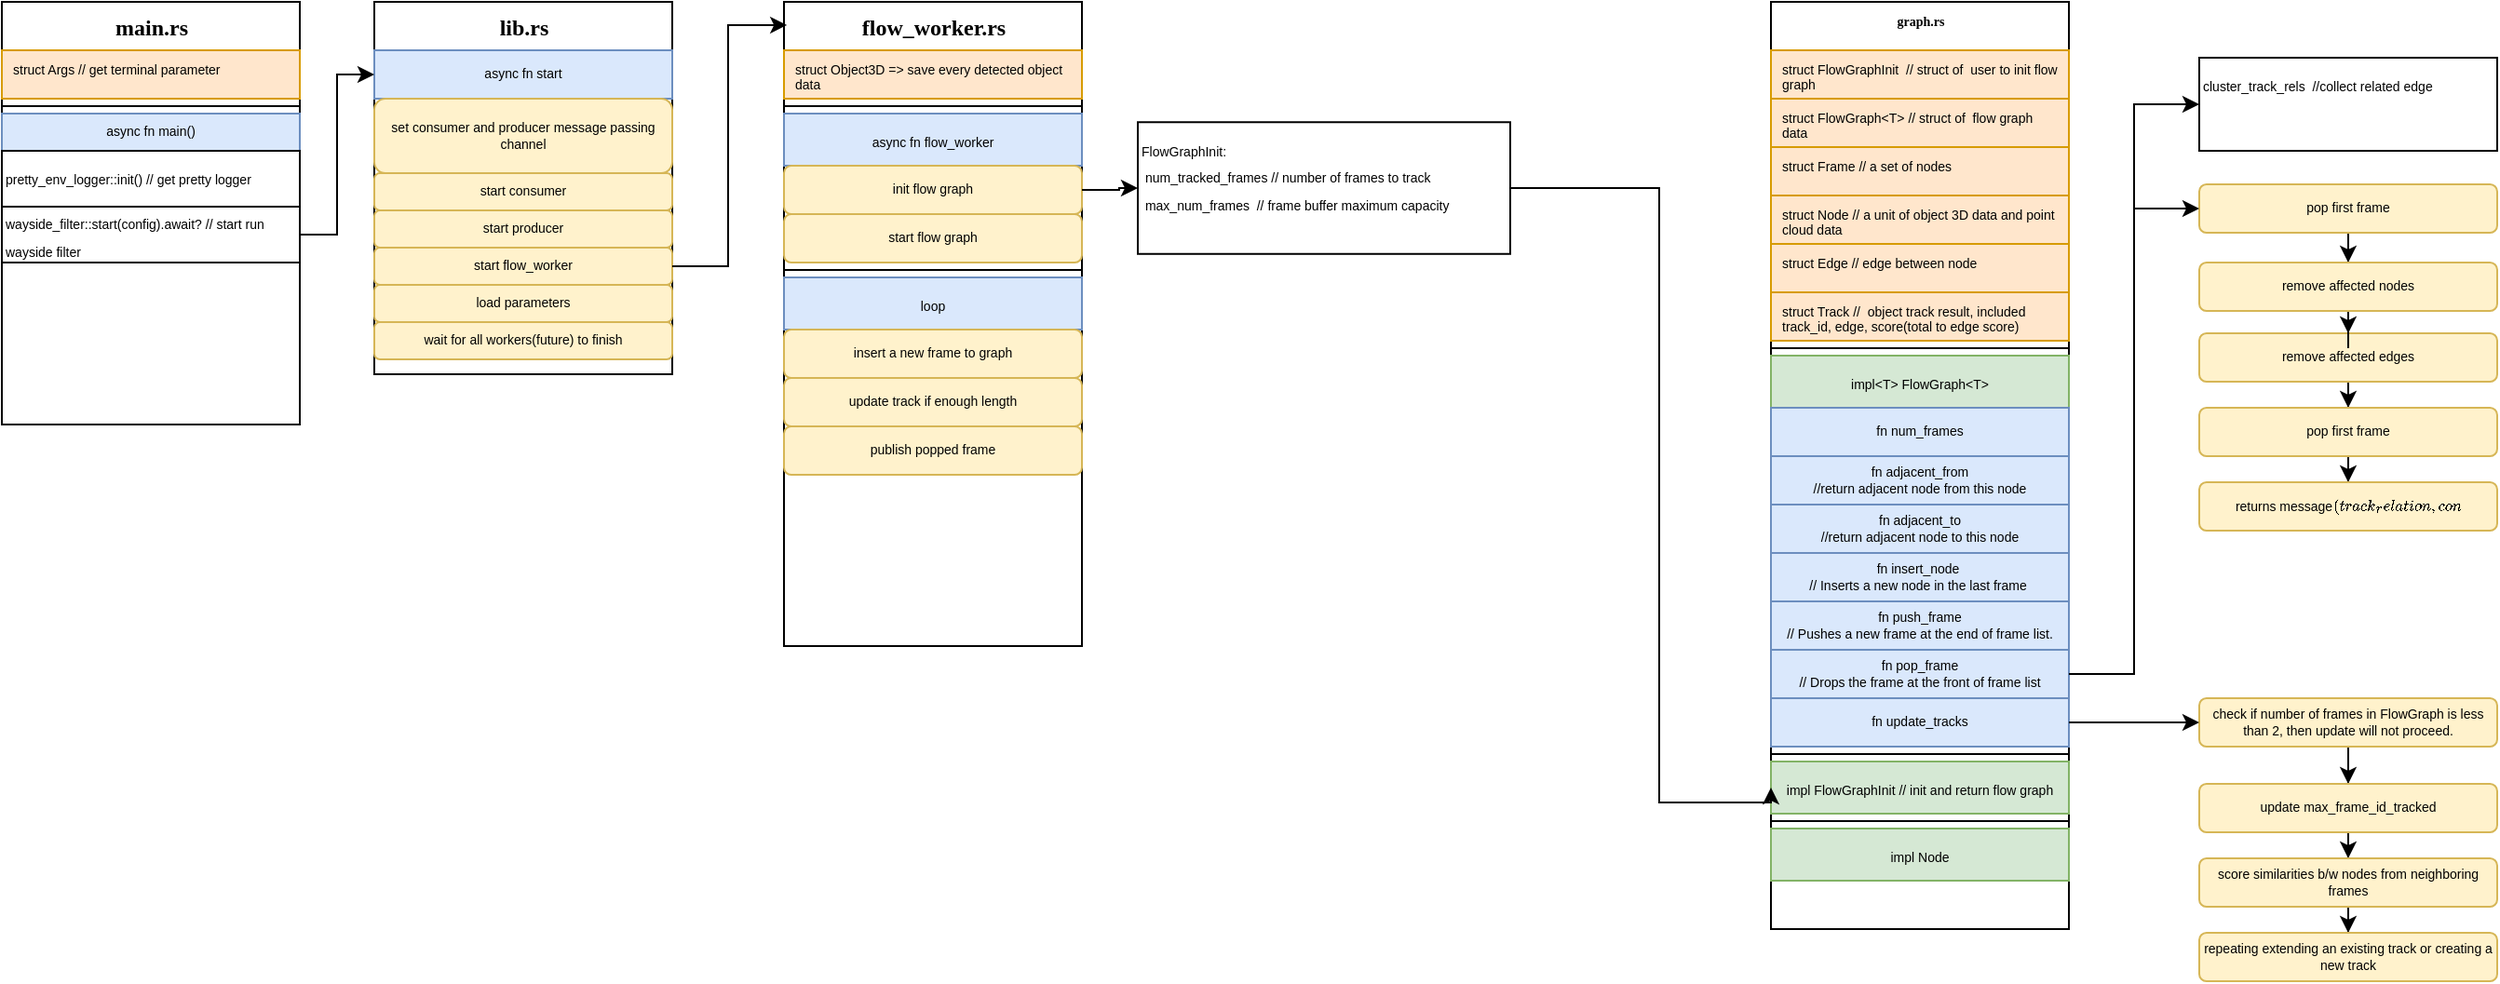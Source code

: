 <mxfile version="15.0.3" type="github">
  <diagram name="Page-1" id="9f46799a-70d6-7492-0946-bef42562c5a5">
    <mxGraphModel dx="736" dy="386" grid="1" gridSize="10" guides="1" tooltips="1" connect="1" arrows="1" fold="1" page="1" pageScale="1" pageWidth="1100" pageHeight="850" background="none" math="0" shadow="0">
      <root>
        <mxCell id="0" />
        <mxCell id="1" parent="0" />
        <mxCell id="78961159f06e98e8-17" value="&lt;font style=&quot;font-size: 12px&quot;&gt;main.rs&lt;/font&gt;" style="swimlane;html=1;fontStyle=1;align=center;verticalAlign=top;childLayout=stackLayout;horizontal=1;startSize=26;horizontalStack=0;resizeParent=1;resizeLast=0;collapsible=1;marginBottom=0;swimlaneFillColor=#ffffff;rounded=0;shadow=0;comic=0;labelBackgroundColor=none;strokeWidth=1;fillColor=none;fontFamily=Verdana;fontSize=7;" parent="1" vertex="1">
          <mxGeometry x="30" y="30" width="160" height="227" as="geometry" />
        </mxCell>
        <mxCell id="78961159f06e98e8-21" value="struct Args // get terminal parameter&amp;nbsp;" style="text;html=1;strokeColor=#d79b00;fillColor=#ffe6cc;align=left;verticalAlign=top;spacingLeft=4;spacingRight=4;whiteSpace=wrap;overflow=hidden;rotatable=0;points=[[0,0.5],[1,0.5]];portConstraint=eastwest;fontSize=7;" parent="78961159f06e98e8-17" vertex="1">
          <mxGeometry y="26" width="160" height="26" as="geometry" />
        </mxCell>
        <mxCell id="3UPYBKitPrsgGl5lzxsW-34" value="" style="line;html=1;strokeWidth=1;fillColor=none;align=left;verticalAlign=middle;spacingTop=-1;spacingLeft=3;spacingRight=3;rotatable=0;labelPosition=right;points=[];portConstraint=eastwest;fontSize=7;" parent="78961159f06e98e8-17" vertex="1">
          <mxGeometry y="52" width="160" height="8" as="geometry" />
        </mxCell>
        <mxCell id="3UPYBKitPrsgGl5lzxsW-35" value="async fn main()" style="text;html=1;strokeColor=#6c8ebf;fillColor=#dae8fc;align=center;verticalAlign=middle;spacingLeft=4;spacingRight=4;whiteSpace=wrap;overflow=hidden;rotatable=0;points=[[0,0.5],[1,0.5]];portConstraint=eastwest;fontSize=7;" parent="78961159f06e98e8-17" vertex="1">
          <mxGeometry y="60" width="160" height="20" as="geometry" />
        </mxCell>
        <mxCell id="29-Z4qrgR_D6u8nwP7Dn-55" value="&lt;font style=&quot;font-size: 7px&quot;&gt;pretty_env_logger::init() // get pretty logge&lt;/font&gt;&lt;span style=&quot;font-size: 7px&quot;&gt;r&lt;/span&gt;&lt;span style=&quot;font-family: &amp;#34;helvetica&amp;#34; ; font-size: 7px&quot;&gt;&lt;br&gt;&lt;/span&gt;" style="rounded=0;whiteSpace=wrap;html=1;align=left;verticalAlign=top;" parent="78961159f06e98e8-17" vertex="1">
          <mxGeometry y="80" width="160" height="30" as="geometry" />
        </mxCell>
        <mxCell id="29-Z4qrgR_D6u8nwP7Dn-56" value="&lt;span style=&quot;font-size: 7px&quot;&gt;wayside_filter::start(config).await?&amp;nbsp;// start run wayside filter&lt;/span&gt;&lt;span style=&quot;font-family: &amp;#34;helvetica&amp;#34; ; font-size: 7px&quot;&gt;&lt;br&gt;&lt;/span&gt;" style="rounded=0;whiteSpace=wrap;html=1;align=left;verticalAlign=middle;" parent="78961159f06e98e8-17" vertex="1">
          <mxGeometry y="110" width="160" height="30" as="geometry" />
        </mxCell>
        <mxCell id="3UPYBKitPrsgGl5lzxsW-1" value="&lt;font style=&quot;font-size: 12px&quot;&gt;lib.rs&lt;/font&gt;" style="swimlane;html=1;fontStyle=1;align=center;verticalAlign=top;childLayout=stackLayout;horizontal=1;startSize=26;horizontalStack=0;resizeParent=1;resizeLast=0;collapsible=1;marginBottom=0;swimlaneFillColor=#ffffff;rounded=0;shadow=0;comic=0;labelBackgroundColor=none;strokeWidth=1;fillColor=none;fontFamily=Verdana;fontSize=7;" parent="1" vertex="1">
          <mxGeometry x="230" y="30" width="160" height="200" as="geometry">
            <mxRectangle x="280" y="40" width="60" height="26" as="alternateBounds" />
          </mxGeometry>
        </mxCell>
        <mxCell id="3UPYBKitPrsgGl5lzxsW-37" value="async fn start" style="text;html=1;strokeColor=#6c8ebf;fillColor=#dae8fc;align=center;verticalAlign=middle;spacingLeft=4;spacingRight=4;whiteSpace=wrap;overflow=hidden;rotatable=0;points=[[0,0.5],[1,0.5]];portConstraint=eastwest;fontSize=7;" parent="3UPYBKitPrsgGl5lzxsW-1" vertex="1">
          <mxGeometry y="26" width="160" height="26" as="geometry" />
        </mxCell>
        <mxCell id="3UPYBKitPrsgGl5lzxsW-42" value="set consumer and producer message passing channel" style="rounded=1;whiteSpace=wrap;html=1;shadow=0;fontSize=7;align=center;verticalAlign=middle;fillColor=#fff2cc;strokeColor=#d6b656;" parent="3UPYBKitPrsgGl5lzxsW-1" vertex="1">
          <mxGeometry y="52" width="160" height="40" as="geometry" />
        </mxCell>
        <mxCell id="3UPYBKitPrsgGl5lzxsW-44" value="start consumer" style="rounded=1;whiteSpace=wrap;html=1;shadow=0;fontSize=7;align=center;verticalAlign=middle;fillColor=#fff2cc;strokeColor=#d6b656;" parent="3UPYBKitPrsgGl5lzxsW-1" vertex="1">
          <mxGeometry y="92" width="160" height="20" as="geometry" />
        </mxCell>
        <mxCell id="3UPYBKitPrsgGl5lzxsW-45" value="start producer" style="rounded=1;whiteSpace=wrap;html=1;shadow=0;fontSize=7;align=center;verticalAlign=middle;fillColor=#fff2cc;strokeColor=#d6b656;" parent="3UPYBKitPrsgGl5lzxsW-1" vertex="1">
          <mxGeometry y="112" width="160" height="20" as="geometry" />
        </mxCell>
        <mxCell id="3UPYBKitPrsgGl5lzxsW-48" value="start flow_worker" style="rounded=1;whiteSpace=wrap;html=1;shadow=0;fontSize=7;align=center;verticalAlign=middle;fillColor=#fff2cc;strokeColor=#d6b656;" parent="3UPYBKitPrsgGl5lzxsW-1" vertex="1">
          <mxGeometry y="132" width="160" height="20" as="geometry" />
        </mxCell>
        <mxCell id="3UPYBKitPrsgGl5lzxsW-50" value="load parameters" style="rounded=1;whiteSpace=wrap;html=1;shadow=0;fontSize=7;align=center;verticalAlign=middle;fillColor=#fff2cc;strokeColor=#d6b656;" parent="3UPYBKitPrsgGl5lzxsW-1" vertex="1">
          <mxGeometry y="152" width="160" height="20" as="geometry" />
        </mxCell>
        <mxCell id="3UPYBKitPrsgGl5lzxsW-52" value="wait for all workers(future) to finish" style="rounded=1;whiteSpace=wrap;html=1;shadow=0;fontSize=7;align=center;verticalAlign=middle;fillColor=#fff2cc;strokeColor=#d6b656;" parent="3UPYBKitPrsgGl5lzxsW-1" vertex="1">
          <mxGeometry y="172" width="160" height="20" as="geometry" />
        </mxCell>
        <mxCell id="3UPYBKitPrsgGl5lzxsW-10" value="graph.rs&lt;br style=&quot;font-size: 7px;&quot;&gt;" style="swimlane;html=1;fontStyle=1;align=center;verticalAlign=top;childLayout=stackLayout;horizontal=1;startSize=26;horizontalStack=0;resizeParent=1;resizeLast=0;collapsible=1;marginBottom=0;swimlaneFillColor=#ffffff;rounded=0;shadow=0;comic=0;labelBackgroundColor=none;strokeWidth=1;fillColor=none;fontFamily=Verdana;fontSize=7;" parent="1" vertex="1">
          <mxGeometry x="980" y="30" width="160" height="498" as="geometry" />
        </mxCell>
        <mxCell id="29-Z4qrgR_D6u8nwP7Dn-36" value="struct FlowGraphInit&amp;nbsp; // struct of&amp;nbsp; user to init flow graph" style="text;html=1;strokeColor=#d79b00;fillColor=#ffe6cc;align=left;verticalAlign=top;spacingLeft=4;spacingRight=4;whiteSpace=wrap;overflow=hidden;rotatable=0;points=[[0,0.5],[1,0.5]];portConstraint=eastwest;fontSize=7;" parent="3UPYBKitPrsgGl5lzxsW-10" vertex="1">
          <mxGeometry y="26" width="160" height="26" as="geometry" />
        </mxCell>
        <mxCell id="29-Z4qrgR_D6u8nwP7Dn-35" value="struct FlowGraph&amp;lt;T&amp;gt; // struct of&amp;nbsp; flow graph data" style="text;html=1;strokeColor=#d79b00;fillColor=#ffe6cc;align=left;verticalAlign=top;spacingLeft=4;spacingRight=4;whiteSpace=wrap;overflow=hidden;rotatable=0;points=[[0,0.5],[1,0.5]];portConstraint=eastwest;fontSize=7;" parent="3UPYBKitPrsgGl5lzxsW-10" vertex="1">
          <mxGeometry y="52" width="160" height="26" as="geometry" />
        </mxCell>
        <mxCell id="29-Z4qrgR_D6u8nwP7Dn-37" value="struct Frame // a set of nodes" style="text;html=1;strokeColor=#d79b00;fillColor=#ffe6cc;align=left;verticalAlign=top;spacingLeft=4;spacingRight=4;whiteSpace=wrap;overflow=hidden;rotatable=0;points=[[0,0.5],[1,0.5]];portConstraint=eastwest;fontSize=7;" parent="3UPYBKitPrsgGl5lzxsW-10" vertex="1">
          <mxGeometry y="78" width="160" height="26" as="geometry" />
        </mxCell>
        <mxCell id="29-Z4qrgR_D6u8nwP7Dn-38" value="struct Node // a unit of object 3D data and point cloud data&amp;nbsp;" style="text;html=1;strokeColor=#d79b00;fillColor=#ffe6cc;align=left;verticalAlign=top;spacingLeft=4;spacingRight=4;whiteSpace=wrap;overflow=hidden;rotatable=0;points=[[0,0.5],[1,0.5]];portConstraint=eastwest;fontSize=7;" parent="3UPYBKitPrsgGl5lzxsW-10" vertex="1">
          <mxGeometry y="104" width="160" height="26" as="geometry" />
        </mxCell>
        <mxCell id="29-Z4qrgR_D6u8nwP7Dn-39" value="struct Edge // edge between node" style="text;html=1;strokeColor=#d79b00;fillColor=#ffe6cc;align=left;verticalAlign=top;spacingLeft=4;spacingRight=4;whiteSpace=wrap;overflow=hidden;rotatable=0;points=[[0,0.5],[1,0.5]];portConstraint=eastwest;fontSize=7;" parent="3UPYBKitPrsgGl5lzxsW-10" vertex="1">
          <mxGeometry y="130" width="160" height="26" as="geometry" />
        </mxCell>
        <mxCell id="29-Z4qrgR_D6u8nwP7Dn-40" value="struct Track //&amp;nbsp; object track result, included track_id, edge, score(total to edge score)&lt;br&gt;&amp;nbsp;&amp;nbsp;" style="text;html=1;strokeColor=#d79b00;fillColor=#ffe6cc;align=left;verticalAlign=top;spacingLeft=4;spacingRight=4;whiteSpace=wrap;overflow=hidden;rotatable=0;points=[[0,0.5],[1,0.5]];portConstraint=eastwest;fontSize=7;" parent="3UPYBKitPrsgGl5lzxsW-10" vertex="1">
          <mxGeometry y="156" width="160" height="26" as="geometry" />
        </mxCell>
        <mxCell id="29-Z4qrgR_D6u8nwP7Dn-43" value="" style="line;html=1;strokeWidth=1;fillColor=none;align=left;verticalAlign=middle;spacingTop=-1;spacingLeft=3;spacingRight=3;rotatable=0;labelPosition=right;points=[];portConstraint=eastwest;fontSize=7;" parent="3UPYBKitPrsgGl5lzxsW-10" vertex="1">
          <mxGeometry y="182" width="160" height="8" as="geometry" />
        </mxCell>
        <mxCell id="29-Z4qrgR_D6u8nwP7Dn-41" value="&lt;div style=&quot;text-align: left&quot;&gt;&lt;span style=&quot;font-size: 7px&quot;&gt;impl&amp;lt;T&amp;gt; FlowGraph&amp;lt;T&amp;gt;&lt;/span&gt;&lt;/div&gt;" style="rounded=0;whiteSpace=wrap;html=1;fillColor=#d5e8d4;strokeColor=#82b366;" parent="3UPYBKitPrsgGl5lzxsW-10" vertex="1">
          <mxGeometry y="190" width="160" height="28" as="geometry" />
        </mxCell>
        <mxCell id="29-Z4qrgR_D6u8nwP7Dn-46" value="fn num_frames" style="rounded=1;whiteSpace=wrap;html=1;shadow=0;fontSize=7;align=center;verticalAlign=middle;fillColor=#dae8fc;strokeColor=#6c8ebf;arcSize=0;" parent="3UPYBKitPrsgGl5lzxsW-10" vertex="1">
          <mxGeometry y="218" width="160" height="26" as="geometry" />
        </mxCell>
        <mxCell id="29-Z4qrgR_D6u8nwP7Dn-47" value="fn&amp;nbsp;adjacent_from &lt;br&gt;//return adjacent node from this node" style="rounded=1;whiteSpace=wrap;html=1;shadow=0;fontSize=7;align=center;verticalAlign=middle;fillColor=#dae8fc;strokeColor=#6c8ebf;arcSize=0;" parent="3UPYBKitPrsgGl5lzxsW-10" vertex="1">
          <mxGeometry y="244" width="160" height="26" as="geometry" />
        </mxCell>
        <mxCell id="29-Z4qrgR_D6u8nwP7Dn-48" value="fn&amp;nbsp;adjacent_to &lt;br&gt;//return adjacent node to this node" style="rounded=1;whiteSpace=wrap;html=1;shadow=0;fontSize=7;align=center;verticalAlign=middle;fillColor=#dae8fc;strokeColor=#6c8ebf;arcSize=0;" parent="3UPYBKitPrsgGl5lzxsW-10" vertex="1">
          <mxGeometry y="270" width="160" height="26" as="geometry" />
        </mxCell>
        <mxCell id="29-Z4qrgR_D6u8nwP7Dn-49" value="fn insert_node&amp;nbsp;&lt;br&gt;// Inserts a new node in the last frame&amp;nbsp;" style="rounded=1;whiteSpace=wrap;html=1;shadow=0;fontSize=7;align=center;verticalAlign=middle;fillColor=#dae8fc;strokeColor=#6c8ebf;arcSize=0;" parent="3UPYBKitPrsgGl5lzxsW-10" vertex="1">
          <mxGeometry y="296" width="160" height="26" as="geometry" />
        </mxCell>
        <mxCell id="29-Z4qrgR_D6u8nwP7Dn-50" value="fn push_frame&lt;br&gt;// Pushes a new frame at the end of frame list." style="rounded=1;whiteSpace=wrap;html=1;shadow=0;fontSize=7;align=center;verticalAlign=middle;fillColor=#dae8fc;strokeColor=#6c8ebf;arcSize=0;" parent="3UPYBKitPrsgGl5lzxsW-10" vertex="1">
          <mxGeometry y="322" width="160" height="26" as="geometry" />
        </mxCell>
        <mxCell id="29-Z4qrgR_D6u8nwP7Dn-51" value="fn pop_frame&lt;br&gt;// Drops the frame at the front of frame list" style="rounded=1;whiteSpace=wrap;html=1;shadow=0;fontSize=7;align=center;verticalAlign=middle;fillColor=#dae8fc;strokeColor=#6c8ebf;arcSize=0;" parent="3UPYBKitPrsgGl5lzxsW-10" vertex="1">
          <mxGeometry y="348" width="160" height="26" as="geometry" />
        </mxCell>
        <mxCell id="29-Z4qrgR_D6u8nwP7Dn-52" value="fn update_tracks" style="rounded=1;whiteSpace=wrap;html=1;shadow=0;fontSize=7;align=center;verticalAlign=middle;fillColor=#dae8fc;strokeColor=#6c8ebf;arcSize=0;" parent="3UPYBKitPrsgGl5lzxsW-10" vertex="1">
          <mxGeometry y="374" width="160" height="26" as="geometry" />
        </mxCell>
        <mxCell id="29-Z4qrgR_D6u8nwP7Dn-53" value="" style="line;html=1;strokeWidth=1;fillColor=none;align=left;verticalAlign=middle;spacingTop=-1;spacingLeft=3;spacingRight=3;rotatable=0;labelPosition=right;points=[];portConstraint=eastwest;fontSize=7;" parent="3UPYBKitPrsgGl5lzxsW-10" vertex="1">
          <mxGeometry y="400" width="160" height="8" as="geometry" />
        </mxCell>
        <mxCell id="29-Z4qrgR_D6u8nwP7Dn-28" value="&lt;span style=&quot;font-size: 7px ; text-align: left&quot;&gt;impl FlowGraphInit // init and return flow graph&lt;/span&gt;" style="rounded=0;whiteSpace=wrap;html=1;fillColor=#d5e8d4;strokeColor=#82b366;" parent="3UPYBKitPrsgGl5lzxsW-10" vertex="1">
          <mxGeometry y="408" width="160" height="28" as="geometry" />
        </mxCell>
        <mxCell id="dE1hlOdc9wPIQpugkxxg-1" value="" style="line;html=1;strokeWidth=1;fillColor=none;align=left;verticalAlign=middle;spacingTop=-1;spacingLeft=3;spacingRight=3;rotatable=0;labelPosition=right;points=[];portConstraint=eastwest;fontSize=7;" vertex="1" parent="3UPYBKitPrsgGl5lzxsW-10">
          <mxGeometry y="436" width="160" height="8" as="geometry" />
        </mxCell>
        <mxCell id="29-Z4qrgR_D6u8nwP7Dn-54" value="&lt;div style=&quot;text-align: left&quot;&gt;&lt;span style=&quot;font-size: 7px&quot;&gt;impl Node&lt;/span&gt;&lt;br&gt;&lt;/div&gt;" style="rounded=0;whiteSpace=wrap;html=1;fillColor=#d5e8d4;strokeColor=#82b366;" parent="3UPYBKitPrsgGl5lzxsW-10" vertex="1">
          <mxGeometry y="444" width="160" height="28" as="geometry" />
        </mxCell>
        <mxCell id="3UPYBKitPrsgGl5lzxsW-19" value="&lt;font style=&quot;font-size: 12px&quot;&gt;flow_worker.rs&lt;/font&gt;" style="swimlane;html=1;fontStyle=1;align=center;verticalAlign=top;childLayout=stackLayout;horizontal=1;startSize=26;horizontalStack=0;resizeParent=1;resizeLast=0;collapsible=1;marginBottom=0;swimlaneFillColor=#ffffff;rounded=0;shadow=0;comic=0;labelBackgroundColor=none;strokeWidth=1;fillColor=none;fontFamily=Verdana;fontSize=7;" parent="1" vertex="1">
          <mxGeometry x="450" y="30" width="160" height="346" as="geometry">
            <mxRectangle x="580" y="40" width="110" height="26" as="alternateBounds" />
          </mxGeometry>
        </mxCell>
        <mxCell id="3UPYBKitPrsgGl5lzxsW-20" value="struct Object3D =&amp;gt; save every detected object data" style="text;html=1;strokeColor=#d79b00;fillColor=#ffe6cc;align=left;verticalAlign=top;spacingLeft=4;spacingRight=4;whiteSpace=wrap;overflow=hidden;rotatable=0;points=[[0,0.5],[1,0.5]];portConstraint=eastwest;fontSize=7;" parent="3UPYBKitPrsgGl5lzxsW-19" vertex="1">
          <mxGeometry y="26" width="160" height="26" as="geometry" />
        </mxCell>
        <mxCell id="29-Z4qrgR_D6u8nwP7Dn-44" value="" style="line;html=1;strokeWidth=1;fillColor=none;align=left;verticalAlign=middle;spacingTop=-1;spacingLeft=3;spacingRight=3;rotatable=0;labelPosition=right;points=[];portConstraint=eastwest;fontSize=7;" parent="3UPYBKitPrsgGl5lzxsW-19" vertex="1">
          <mxGeometry y="52" width="160" height="8" as="geometry" />
        </mxCell>
        <mxCell id="29-Z4qrgR_D6u8nwP7Dn-22" value="&lt;span style=&quot;font-size: 7px&quot;&gt;async fn&amp;nbsp;&lt;/span&gt;&lt;span style=&quot;font-family: &amp;#34;helvetica&amp;#34; ; font-size: 7px&quot;&gt;flow_worker&lt;/span&gt;" style="rounded=0;whiteSpace=wrap;html=1;fillColor=#dae8fc;strokeColor=#6c8ebf;" parent="3UPYBKitPrsgGl5lzxsW-19" vertex="1">
          <mxGeometry y="60" width="160" height="28" as="geometry" />
        </mxCell>
        <mxCell id="3UPYBKitPrsgGl5lzxsW-65" value="init flow graph" style="rounded=1;whiteSpace=wrap;html=1;shadow=0;fontSize=7;align=center;verticalAlign=middle;fillColor=#fff2cc;strokeColor=#d6b656;" parent="3UPYBKitPrsgGl5lzxsW-19" vertex="1">
          <mxGeometry y="88" width="160" height="26" as="geometry" />
        </mxCell>
        <mxCell id="3UPYBKitPrsgGl5lzxsW-58" value="start flow graph" style="rounded=1;whiteSpace=wrap;html=1;shadow=0;fontSize=7;align=center;verticalAlign=middle;fillColor=#fff2cc;strokeColor=#d6b656;" parent="3UPYBKitPrsgGl5lzxsW-19" vertex="1">
          <mxGeometry y="114" width="160" height="26" as="geometry" />
        </mxCell>
        <mxCell id="29-Z4qrgR_D6u8nwP7Dn-42" value="" style="line;html=1;strokeWidth=1;fillColor=none;align=left;verticalAlign=middle;spacingTop=-1;spacingLeft=3;spacingRight=3;rotatable=0;labelPosition=right;points=[];portConstraint=eastwest;fontSize=7;" parent="3UPYBKitPrsgGl5lzxsW-19" vertex="1">
          <mxGeometry y="140" width="160" height="8" as="geometry" />
        </mxCell>
        <mxCell id="29-Z4qrgR_D6u8nwP7Dn-30" value="&lt;font face=&quot;helvetica&quot;&gt;&lt;span style=&quot;font-size: 7px&quot;&gt;loop&lt;br&gt;&lt;/span&gt;&lt;/font&gt;" style="rounded=0;whiteSpace=wrap;html=1;fillColor=#dae8fc;strokeColor=#6c8ebf;" parent="3UPYBKitPrsgGl5lzxsW-19" vertex="1">
          <mxGeometry y="148" width="160" height="28" as="geometry" />
        </mxCell>
        <mxCell id="29-Z4qrgR_D6u8nwP7Dn-32" value="insert a new frame to graph" style="rounded=1;whiteSpace=wrap;html=1;shadow=0;fontSize=7;align=center;verticalAlign=middle;fillColor=#fff2cc;strokeColor=#d6b656;" parent="3UPYBKitPrsgGl5lzxsW-19" vertex="1">
          <mxGeometry y="176" width="160" height="26" as="geometry" />
        </mxCell>
        <mxCell id="29-Z4qrgR_D6u8nwP7Dn-33" value="update track if enough length" style="rounded=1;whiteSpace=wrap;html=1;shadow=0;fontSize=7;align=center;verticalAlign=middle;fillColor=#fff2cc;strokeColor=#d6b656;" parent="3UPYBKitPrsgGl5lzxsW-19" vertex="1">
          <mxGeometry y="202" width="160" height="26" as="geometry" />
        </mxCell>
        <mxCell id="29-Z4qrgR_D6u8nwP7Dn-34" value="publish popped frame" style="rounded=1;whiteSpace=wrap;html=1;shadow=0;fontSize=7;align=center;verticalAlign=middle;fillColor=#fff2cc;strokeColor=#d6b656;" parent="3UPYBKitPrsgGl5lzxsW-19" vertex="1">
          <mxGeometry y="228" width="160" height="26" as="geometry" />
        </mxCell>
        <mxCell id="3UPYBKitPrsgGl5lzxsW-39" style="edgeStyle=orthogonalEdgeStyle;rounded=0;orthogonalLoop=1;jettySize=auto;html=1;exitX=1;exitY=0.5;exitDx=0;exitDy=0;entryX=0;entryY=0.5;entryDx=0;entryDy=0;fontSize=7;" parent="1" source="29-Z4qrgR_D6u8nwP7Dn-56" target="3UPYBKitPrsgGl5lzxsW-37" edge="1">
          <mxGeometry relative="1" as="geometry">
            <mxPoint x="220" y="237.0" as="sourcePoint" />
          </mxGeometry>
        </mxCell>
        <mxCell id="3UPYBKitPrsgGl5lzxsW-55" style="edgeStyle=orthogonalEdgeStyle;rounded=0;orthogonalLoop=1;jettySize=auto;html=1;entryX=0.01;entryY=0.036;entryDx=0;entryDy=0;entryPerimeter=0;fontSize=7;" parent="1" source="3UPYBKitPrsgGl5lzxsW-48" target="3UPYBKitPrsgGl5lzxsW-19" edge="1">
          <mxGeometry relative="1" as="geometry" />
        </mxCell>
        <mxCell id="29-Z4qrgR_D6u8nwP7Dn-29" style="edgeStyle=orthogonalEdgeStyle;rounded=0;orthogonalLoop=1;jettySize=auto;html=1;exitX=1;exitY=0.5;exitDx=0;exitDy=0;entryX=0;entryY=0.5;entryDx=0;entryDy=0;" parent="1" source="29-Z4qrgR_D6u8nwP7Dn-24" target="29-Z4qrgR_D6u8nwP7Dn-28" edge="1">
          <mxGeometry relative="1" as="geometry">
            <Array as="points">
              <mxPoint x="920" y="130" />
              <mxPoint x="920" y="460" />
            </Array>
          </mxGeometry>
        </mxCell>
        <mxCell id="29-Z4qrgR_D6u8nwP7Dn-24" value="&lt;font face=&quot;helvetica&quot;&gt;&lt;span style=&quot;font-size: 7px&quot;&gt;FlowGraphInit:&lt;/span&gt;&lt;/font&gt;&lt;br&gt;&lt;font face=&quot;helvetica&quot;&gt;&lt;span style=&quot;font-size: 7px&quot;&gt;&lt;span style=&quot;white-space: pre&quot;&gt; &lt;/span&gt;num_tracked_frames // number of frames to track&amp;nbsp;&lt;/span&gt;&lt;/font&gt;&lt;br&gt;&lt;span style=&quot;font-family: &amp;#34;helvetica&amp;#34; ; font-size: 7px&quot;&gt;&lt;span style=&quot;white-space: pre&quot;&gt; &lt;/span&gt;max_num_frames&amp;nbsp; // frame buffer maximum capacity&lt;/span&gt;&lt;span style=&quot;font-family: &amp;#34;helvetica&amp;#34; ; font-size: 7px&quot;&gt;&lt;br&gt;&lt;/span&gt;" style="rounded=0;whiteSpace=wrap;html=1;align=left;verticalAlign=top;" parent="1" vertex="1">
          <mxGeometry x="640" y="94.63" width="200" height="70.75" as="geometry" />
        </mxCell>
        <mxCell id="29-Z4qrgR_D6u8nwP7Dn-27" style="edgeStyle=orthogonalEdgeStyle;rounded=0;orthogonalLoop=1;jettySize=auto;html=1;" parent="1" source="3UPYBKitPrsgGl5lzxsW-65" target="29-Z4qrgR_D6u8nwP7Dn-24" edge="1">
          <mxGeometry relative="1" as="geometry" />
        </mxCell>
        <mxCell id="dE1hlOdc9wPIQpugkxxg-11" style="edgeStyle=orthogonalEdgeStyle;rounded=0;orthogonalLoop=1;jettySize=auto;html=1;" edge="1" parent="1" source="dE1hlOdc9wPIQpugkxxg-2" target="dE1hlOdc9wPIQpugkxxg-5">
          <mxGeometry relative="1" as="geometry" />
        </mxCell>
        <mxCell id="dE1hlOdc9wPIQpugkxxg-2" value="pop first frame" style="rounded=1;whiteSpace=wrap;html=1;shadow=0;fontSize=7;align=center;verticalAlign=middle;fillColor=#fff2cc;strokeColor=#d6b656;" vertex="1" parent="1">
          <mxGeometry x="1210" y="128" width="160" height="26" as="geometry" />
        </mxCell>
        <mxCell id="dE1hlOdc9wPIQpugkxxg-3" style="edgeStyle=orthogonalEdgeStyle;rounded=0;orthogonalLoop=1;jettySize=auto;html=1;entryX=0;entryY=0.5;entryDx=0;entryDy=0;" edge="1" parent="1" source="29-Z4qrgR_D6u8nwP7Dn-51" target="dE1hlOdc9wPIQpugkxxg-2">
          <mxGeometry relative="1" as="geometry" />
        </mxCell>
        <mxCell id="dE1hlOdc9wPIQpugkxxg-13" style="edgeStyle=orthogonalEdgeStyle;rounded=0;orthogonalLoop=1;jettySize=auto;html=1;entryX=0.5;entryY=0;entryDx=0;entryDy=0;" edge="1" parent="1" source="dE1hlOdc9wPIQpugkxxg-4" target="dE1hlOdc9wPIQpugkxxg-6">
          <mxGeometry relative="1" as="geometry" />
        </mxCell>
        <mxCell id="dE1hlOdc9wPIQpugkxxg-4" value="remove affected edges" style="rounded=1;whiteSpace=wrap;html=1;shadow=0;fontSize=7;align=center;verticalAlign=middle;fillColor=#fff2cc;strokeColor=#d6b656;" vertex="1" parent="1">
          <mxGeometry x="1210" y="208" width="160" height="26" as="geometry" />
        </mxCell>
        <mxCell id="dE1hlOdc9wPIQpugkxxg-15" style="edgeStyle=orthogonalEdgeStyle;rounded=0;orthogonalLoop=1;jettySize=auto;html=1;entryX=0.5;entryY=0;entryDx=0;entryDy=0;" edge="1" parent="1" source="dE1hlOdc9wPIQpugkxxg-5" target="dE1hlOdc9wPIQpugkxxg-4">
          <mxGeometry relative="1" as="geometry" />
        </mxCell>
        <mxCell id="dE1hlOdc9wPIQpugkxxg-5" value="remove affected nodes" style="rounded=1;whiteSpace=wrap;html=1;shadow=0;fontSize=7;align=center;verticalAlign=middle;fillColor=#fff2cc;strokeColor=#d6b656;" vertex="1" parent="1">
          <mxGeometry x="1210" y="170" width="160" height="26" as="geometry" />
        </mxCell>
        <mxCell id="dE1hlOdc9wPIQpugkxxg-14" style="edgeStyle=orthogonalEdgeStyle;rounded=0;orthogonalLoop=1;jettySize=auto;html=1;entryX=0.5;entryY=0;entryDx=0;entryDy=0;" edge="1" parent="1" source="dE1hlOdc9wPIQpugkxxg-6" target="dE1hlOdc9wPIQpugkxxg-10">
          <mxGeometry relative="1" as="geometry" />
        </mxCell>
        <mxCell id="dE1hlOdc9wPIQpugkxxg-6" value="pop first frame" style="rounded=1;whiteSpace=wrap;html=1;shadow=0;fontSize=7;align=center;verticalAlign=middle;fillColor=#fff2cc;strokeColor=#d6b656;" vertex="1" parent="1">
          <mxGeometry x="1210" y="248" width="160" height="26" as="geometry" />
        </mxCell>
        <mxCell id="dE1hlOdc9wPIQpugkxxg-7" value="&lt;font style=&quot;font-size: 7px&quot;&gt;cluster_track_rels&amp;nbsp; //collect related edge&lt;/font&gt;" style="rounded=0;whiteSpace=wrap;html=1;align=left;verticalAlign=top;" vertex="1" parent="1">
          <mxGeometry x="1210" y="60" width="160" height="50" as="geometry" />
        </mxCell>
        <mxCell id="dE1hlOdc9wPIQpugkxxg-9" style="edgeStyle=orthogonalEdgeStyle;rounded=0;orthogonalLoop=1;jettySize=auto;html=1;entryX=0;entryY=0.5;entryDx=0;entryDy=0;" edge="1" parent="1" source="29-Z4qrgR_D6u8nwP7Dn-51" target="dE1hlOdc9wPIQpugkxxg-7">
          <mxGeometry relative="1" as="geometry" />
        </mxCell>
        <mxCell id="dE1hlOdc9wPIQpugkxxg-10" value="&lt;div&gt;returns message&lt;span&gt;`(track_relation, context)`&lt;/span&gt;&lt;/div&gt;" style="rounded=1;whiteSpace=wrap;html=1;shadow=0;fontSize=7;align=center;verticalAlign=middle;fillColor=#fff2cc;strokeColor=#d6b656;" vertex="1" parent="1">
          <mxGeometry x="1210" y="288" width="160" height="26" as="geometry" />
        </mxCell>
        <mxCell id="dE1hlOdc9wPIQpugkxxg-21" style="edgeStyle=orthogonalEdgeStyle;rounded=0;orthogonalLoop=1;jettySize=auto;html=1;entryX=0.5;entryY=0;entryDx=0;entryDy=0;" edge="1" parent="1" source="dE1hlOdc9wPIQpugkxxg-17" target="dE1hlOdc9wPIQpugkxxg-19">
          <mxGeometry relative="1" as="geometry" />
        </mxCell>
        <mxCell id="dE1hlOdc9wPIQpugkxxg-17" value="check if number of frames in FlowGraph is less than 2, then update will not proceed." style="rounded=1;whiteSpace=wrap;html=1;shadow=0;fontSize=7;align=center;verticalAlign=middle;fillColor=#fff2cc;strokeColor=#d6b656;" vertex="1" parent="1">
          <mxGeometry x="1210" y="404" width="160" height="26" as="geometry" />
        </mxCell>
        <mxCell id="dE1hlOdc9wPIQpugkxxg-18" style="edgeStyle=orthogonalEdgeStyle;rounded=0;orthogonalLoop=1;jettySize=auto;html=1;entryX=0;entryY=0.5;entryDx=0;entryDy=0;" edge="1" parent="1" source="29-Z4qrgR_D6u8nwP7Dn-52" target="dE1hlOdc9wPIQpugkxxg-17">
          <mxGeometry relative="1" as="geometry" />
        </mxCell>
        <mxCell id="dE1hlOdc9wPIQpugkxxg-22" style="edgeStyle=orthogonalEdgeStyle;rounded=0;orthogonalLoop=1;jettySize=auto;html=1;entryX=0.5;entryY=0;entryDx=0;entryDy=0;" edge="1" parent="1" source="dE1hlOdc9wPIQpugkxxg-19" target="dE1hlOdc9wPIQpugkxxg-20">
          <mxGeometry relative="1" as="geometry" />
        </mxCell>
        <mxCell id="dE1hlOdc9wPIQpugkxxg-19" value="update&amp;nbsp;max_frame_id_tracked" style="rounded=1;whiteSpace=wrap;html=1;shadow=0;fontSize=7;align=center;verticalAlign=middle;fillColor=#fff2cc;strokeColor=#d6b656;" vertex="1" parent="1">
          <mxGeometry x="1210" y="450" width="160" height="26" as="geometry" />
        </mxCell>
        <mxCell id="dE1hlOdc9wPIQpugkxxg-25" style="edgeStyle=orthogonalEdgeStyle;rounded=0;orthogonalLoop=1;jettySize=auto;html=1;entryX=0.5;entryY=0;entryDx=0;entryDy=0;" edge="1" parent="1" source="dE1hlOdc9wPIQpugkxxg-20" target="dE1hlOdc9wPIQpugkxxg-23">
          <mxGeometry relative="1" as="geometry" />
        </mxCell>
        <mxCell id="dE1hlOdc9wPIQpugkxxg-20" value="score similarities b/w nodes from neighboring frames" style="rounded=1;whiteSpace=wrap;html=1;shadow=0;fontSize=7;align=center;verticalAlign=middle;fillColor=#fff2cc;strokeColor=#d6b656;" vertex="1" parent="1">
          <mxGeometry x="1210" y="490" width="160" height="26" as="geometry" />
        </mxCell>
        <mxCell id="dE1hlOdc9wPIQpugkxxg-23" value="repeating extending an existing track or creating a new track" style="rounded=1;whiteSpace=wrap;html=1;shadow=0;fontSize=7;align=center;verticalAlign=middle;fillColor=#fff2cc;strokeColor=#d6b656;" vertex="1" parent="1">
          <mxGeometry x="1210" y="530" width="160" height="26" as="geometry" />
        </mxCell>
      </root>
    </mxGraphModel>
  </diagram>
</mxfile>
